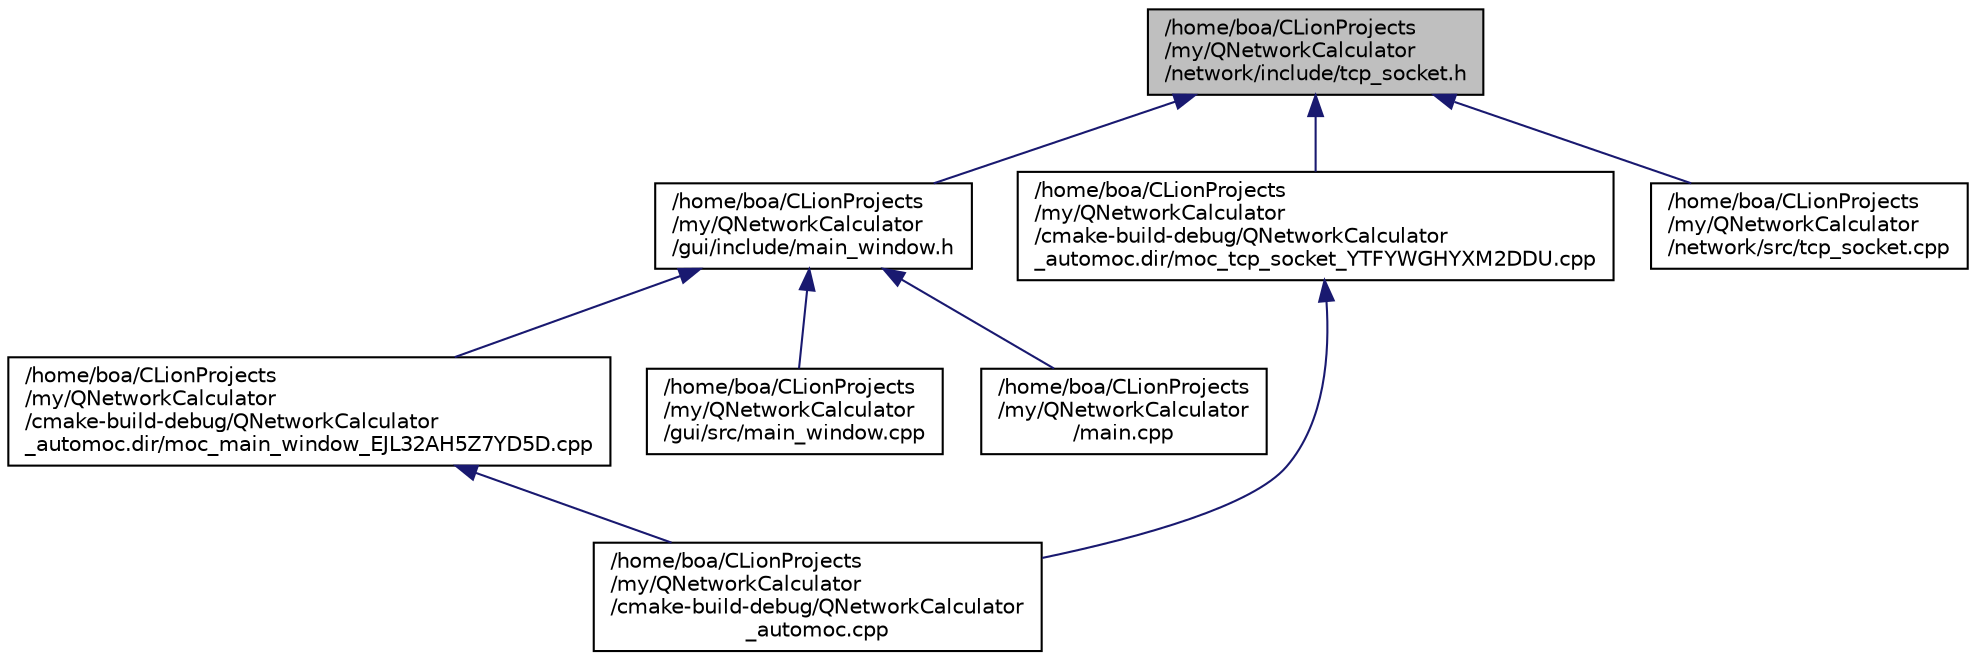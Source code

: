 digraph "/home/boa/CLionProjects/my/QNetworkCalculator/network/include/tcp_socket.h"
{
 // INTERACTIVE_SVG=YES
  bgcolor="transparent";
  edge [fontname="Helvetica",fontsize="10",labelfontname="Helvetica",labelfontsize="10"];
  node [fontname="Helvetica",fontsize="10",shape=record];
  Node1 [label="/home/boa/CLionProjects\l/my/QNetworkCalculator\l/network/include/tcp_socket.h",height=0.2,width=0.4,color="black", fillcolor="grey75", style="filled", fontcolor="black"];
  Node1 -> Node2 [dir="back",color="midnightblue",fontsize="10",style="solid",fontname="Helvetica"];
  Node2 [label="/home/boa/CLionProjects\l/my/QNetworkCalculator\l/gui/include/main_window.h",height=0.2,width=0.4,color="black",URL="$main__window_8h.html"];
  Node2 -> Node3 [dir="back",color="midnightblue",fontsize="10",style="solid",fontname="Helvetica"];
  Node3 [label="/home/boa/CLionProjects\l/my/QNetworkCalculator\l/cmake-build-debug/QNetworkCalculator\l_automoc.dir/moc_main_window_EJL32AH5Z7YD5D.cpp",height=0.2,width=0.4,color="black",URL="$moc__main__window___e_j_l32_a_h5_z7_y_d5_d_8cpp.html"];
  Node3 -> Node4 [dir="back",color="midnightblue",fontsize="10",style="solid",fontname="Helvetica"];
  Node4 [label="/home/boa/CLionProjects\l/my/QNetworkCalculator\l/cmake-build-debug/QNetworkCalculator\l_automoc.cpp",height=0.2,width=0.4,color="black",URL="$_q_network_calculator__automoc_8cpp.html"];
  Node2 -> Node5 [dir="back",color="midnightblue",fontsize="10",style="solid",fontname="Helvetica"];
  Node5 [label="/home/boa/CLionProjects\l/my/QNetworkCalculator\l/gui/src/main_window.cpp",height=0.2,width=0.4,color="black",URL="$main__window_8cpp.html"];
  Node2 -> Node6 [dir="back",color="midnightblue",fontsize="10",style="solid",fontname="Helvetica"];
  Node6 [label="/home/boa/CLionProjects\l/my/QNetworkCalculator\l/main.cpp",height=0.2,width=0.4,color="black",URL="$main_8cpp.html"];
  Node1 -> Node7 [dir="back",color="midnightblue",fontsize="10",style="solid",fontname="Helvetica"];
  Node7 [label="/home/boa/CLionProjects\l/my/QNetworkCalculator\l/cmake-build-debug/QNetworkCalculator\l_automoc.dir/moc_tcp_socket_YTFYWGHYXM2DDU.cpp",height=0.2,width=0.4,color="black",URL="$moc__tcp__socket___y_t_f_y_w_g_h_y_x_m2_d_d_u_8cpp.html"];
  Node7 -> Node4 [dir="back",color="midnightblue",fontsize="10",style="solid",fontname="Helvetica"];
  Node1 -> Node8 [dir="back",color="midnightblue",fontsize="10",style="solid",fontname="Helvetica"];
  Node8 [label="/home/boa/CLionProjects\l/my/QNetworkCalculator\l/network/src/tcp_socket.cpp",height=0.2,width=0.4,color="black",URL="$tcp__socket_8cpp.html"];
}
